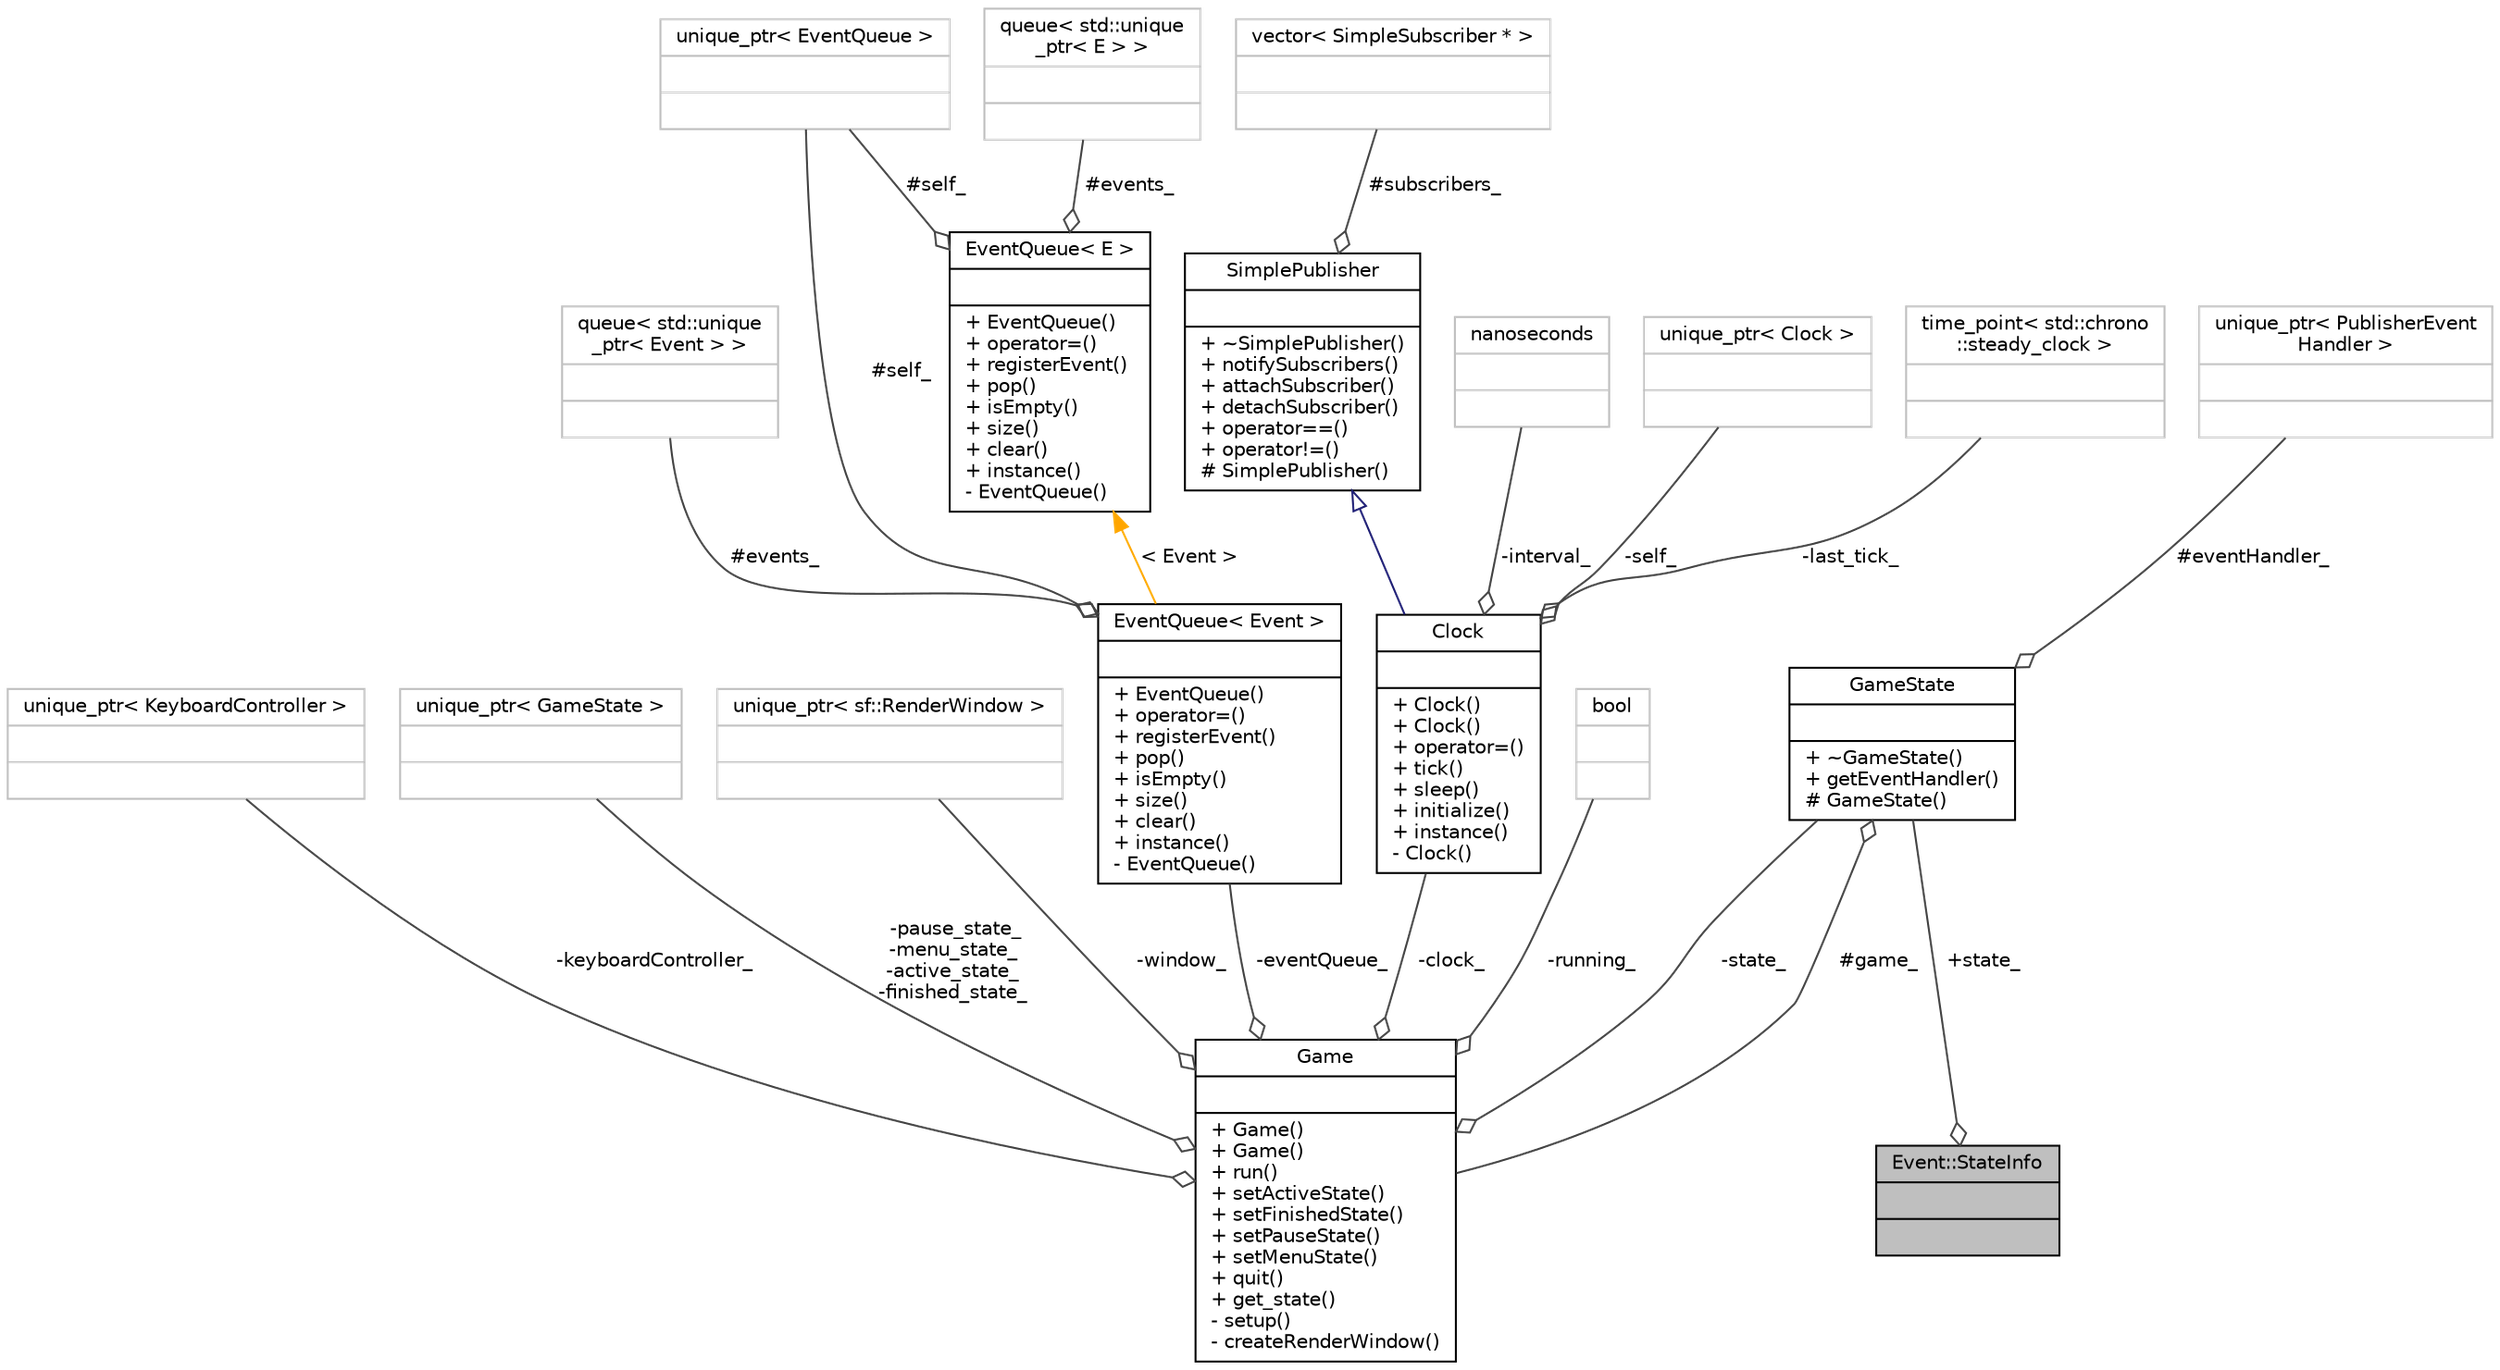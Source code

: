 digraph "Event::StateInfo"
{
 // INTERACTIVE_SVG=YES
 // LATEX_PDF_SIZE
  bgcolor="transparent";
  edge [fontname="Helvetica",fontsize="10",labelfontname="Helvetica",labelfontsize="10"];
  node [fontname="Helvetica",fontsize="10",shape=record];
  Node1 [label="{Event::StateInfo\n||}",height=0.2,width=0.4,color="black", fillcolor="grey75", style="filled", fontcolor="black",tooltip=" "];
  Node2 -> Node1 [color="grey25",fontsize="10",style="solid",label=" +state_" ,arrowhead="odiamond",fontname="Helvetica"];
  Node2 [label="{GameState\n||+ ~GameState()\l+ getEventHandler()\l# GameState()\l}",height=0.2,width=0.4,color="black",URL="$class_game_state.html",tooltip=" "];
  Node3 -> Node2 [color="grey25",fontsize="10",style="solid",label=" #game_" ,arrowhead="odiamond",fontname="Helvetica"];
  Node3 [label="{Game\n||+ Game()\l+ Game()\l+ run()\l+ setActiveState()\l+ setFinishedState()\l+ setPauseState()\l+ setMenuState()\l+ quit()\l+ get_state()\l- setup()\l- createRenderWindow()\l}",height=0.2,width=0.4,color="black",URL="$class_game.html",tooltip=" "];
  Node4 -> Node3 [color="grey25",fontsize="10",style="solid",label=" -keyboardController_" ,arrowhead="odiamond",fontname="Helvetica"];
  Node4 [label="{unique_ptr\< KeyboardController \>\n||}",height=0.2,width=0.4,color="grey75",tooltip=" "];
  Node5 -> Node3 [color="grey25",fontsize="10",style="solid",label=" -pause_state_\n-menu_state_\n-active_state_\n-finished_state_" ,arrowhead="odiamond",fontname="Helvetica"];
  Node5 [label="{unique_ptr\< GameState \>\n||}",height=0.2,width=0.4,color="grey75",tooltip=" "];
  Node6 -> Node3 [color="grey25",fontsize="10",style="solid",label=" -window_" ,arrowhead="odiamond",fontname="Helvetica"];
  Node6 [label="{unique_ptr\< sf::RenderWindow \>\n||}",height=0.2,width=0.4,color="grey75",tooltip=" "];
  Node7 -> Node3 [color="grey25",fontsize="10",style="solid",label=" -eventQueue_" ,arrowhead="odiamond",fontname="Helvetica"];
  Node7 [label="{EventQueue\< Event \>\n||+ EventQueue()\l+ operator=()\l+ registerEvent()\l+ pop()\l+ isEmpty()\l+ size()\l+ clear()\l+ instance()\l- EventQueue()\l}",height=0.2,width=0.4,color="black",URL="$class_event_queue.html",tooltip=" "];
  Node8 -> Node7 [color="grey25",fontsize="10",style="solid",label=" #events_" ,arrowhead="odiamond",fontname="Helvetica"];
  Node8 [label="{queue\< std::unique\l_ptr\< Event \> \>\n||}",height=0.2,width=0.4,color="grey75",tooltip=" "];
  Node9 -> Node7 [color="grey25",fontsize="10",style="solid",label=" #self_" ,arrowhead="odiamond",fontname="Helvetica"];
  Node9 [label="{unique_ptr\< EventQueue \>\n||}",height=0.2,width=0.4,color="grey75",tooltip=" "];
  Node10 -> Node7 [dir="back",color="orange",fontsize="10",style="solid",label=" \< Event \>" ,fontname="Helvetica"];
  Node10 [label="{EventQueue\< E \>\n||+ EventQueue()\l+ operator=()\l+ registerEvent()\l+ pop()\l+ isEmpty()\l+ size()\l+ clear()\l+ instance()\l- EventQueue()\l}",height=0.2,width=0.4,color="black",URL="$class_event_queue.html",tooltip="Singleton class wrapper for std::queue<E>."];
  Node11 -> Node10 [color="grey25",fontsize="10",style="solid",label=" #events_" ,arrowhead="odiamond",fontname="Helvetica"];
  Node11 [label="{queue\< std::unique\l_ptr\< E \> \>\n||}",height=0.2,width=0.4,color="grey75",tooltip=" "];
  Node9 -> Node10 [color="grey25",fontsize="10",style="solid",label=" #self_" ,arrowhead="odiamond",fontname="Helvetica"];
  Node12 -> Node3 [color="grey25",fontsize="10",style="solid",label=" -clock_" ,arrowhead="odiamond",fontname="Helvetica"];
  Node12 [label="{Clock\n||+ Clock()\l+ Clock()\l+ operator=()\l+ tick()\l+ sleep()\l+ initialize()\l+ instance()\l- Clock()\l}",height=0.2,width=0.4,color="black",URL="$class_clock.html",tooltip="Represents an externally controlled clock running at a given frequency."];
  Node13 -> Node12 [dir="back",color="midnightblue",fontsize="10",style="solid",arrowtail="onormal",fontname="Helvetica"];
  Node13 [label="{SimplePublisher\n||+ ~SimplePublisher()\l+ notifySubscribers()\l+ attachSubscriber()\l+ detachSubscriber()\l+ operator==()\l+ operator!=()\l# SimplePublisher()\l}",height=0.2,width=0.4,color="black",URL="$class_simple_publisher.html",tooltip=" "];
  Node14 -> Node13 [color="grey25",fontsize="10",style="solid",label=" #subscribers_" ,arrowhead="odiamond",fontname="Helvetica"];
  Node14 [label="{vector\< SimpleSubscriber * \>\n||}",height=0.2,width=0.4,color="grey75",tooltip=" "];
  Node15 -> Node12 [color="grey25",fontsize="10",style="solid",label=" -interval_" ,arrowhead="odiamond",fontname="Helvetica"];
  Node15 [label="{nanoseconds\n||}",height=0.2,width=0.4,color="grey75",tooltip=" "];
  Node16 -> Node12 [color="grey25",fontsize="10",style="solid",label=" -self_" ,arrowhead="odiamond",fontname="Helvetica"];
  Node16 [label="{unique_ptr\< Clock \>\n||}",height=0.2,width=0.4,color="grey75",tooltip=" "];
  Node17 -> Node12 [color="grey25",fontsize="10",style="solid",label=" -last_tick_" ,arrowhead="odiamond",fontname="Helvetica"];
  Node17 [label="{time_point\< std::chrono\l::steady_clock \>\n||}",height=0.2,width=0.4,color="grey75",tooltip=" "];
  Node18 -> Node3 [color="grey25",fontsize="10",style="solid",label=" -running_" ,arrowhead="odiamond",fontname="Helvetica"];
  Node18 [label="{bool\n||}",height=0.2,width=0.4,color="grey75",tooltip=" "];
  Node2 -> Node3 [color="grey25",fontsize="10",style="solid",label=" -state_" ,arrowhead="odiamond",fontname="Helvetica"];
  Node19 -> Node2 [color="grey25",fontsize="10",style="solid",label=" #eventHandler_" ,arrowhead="odiamond",fontname="Helvetica"];
  Node19 [label="{unique_ptr\< PublisherEvent\lHandler \>\n||}",height=0.2,width=0.4,color="grey75",tooltip=" "];
}

